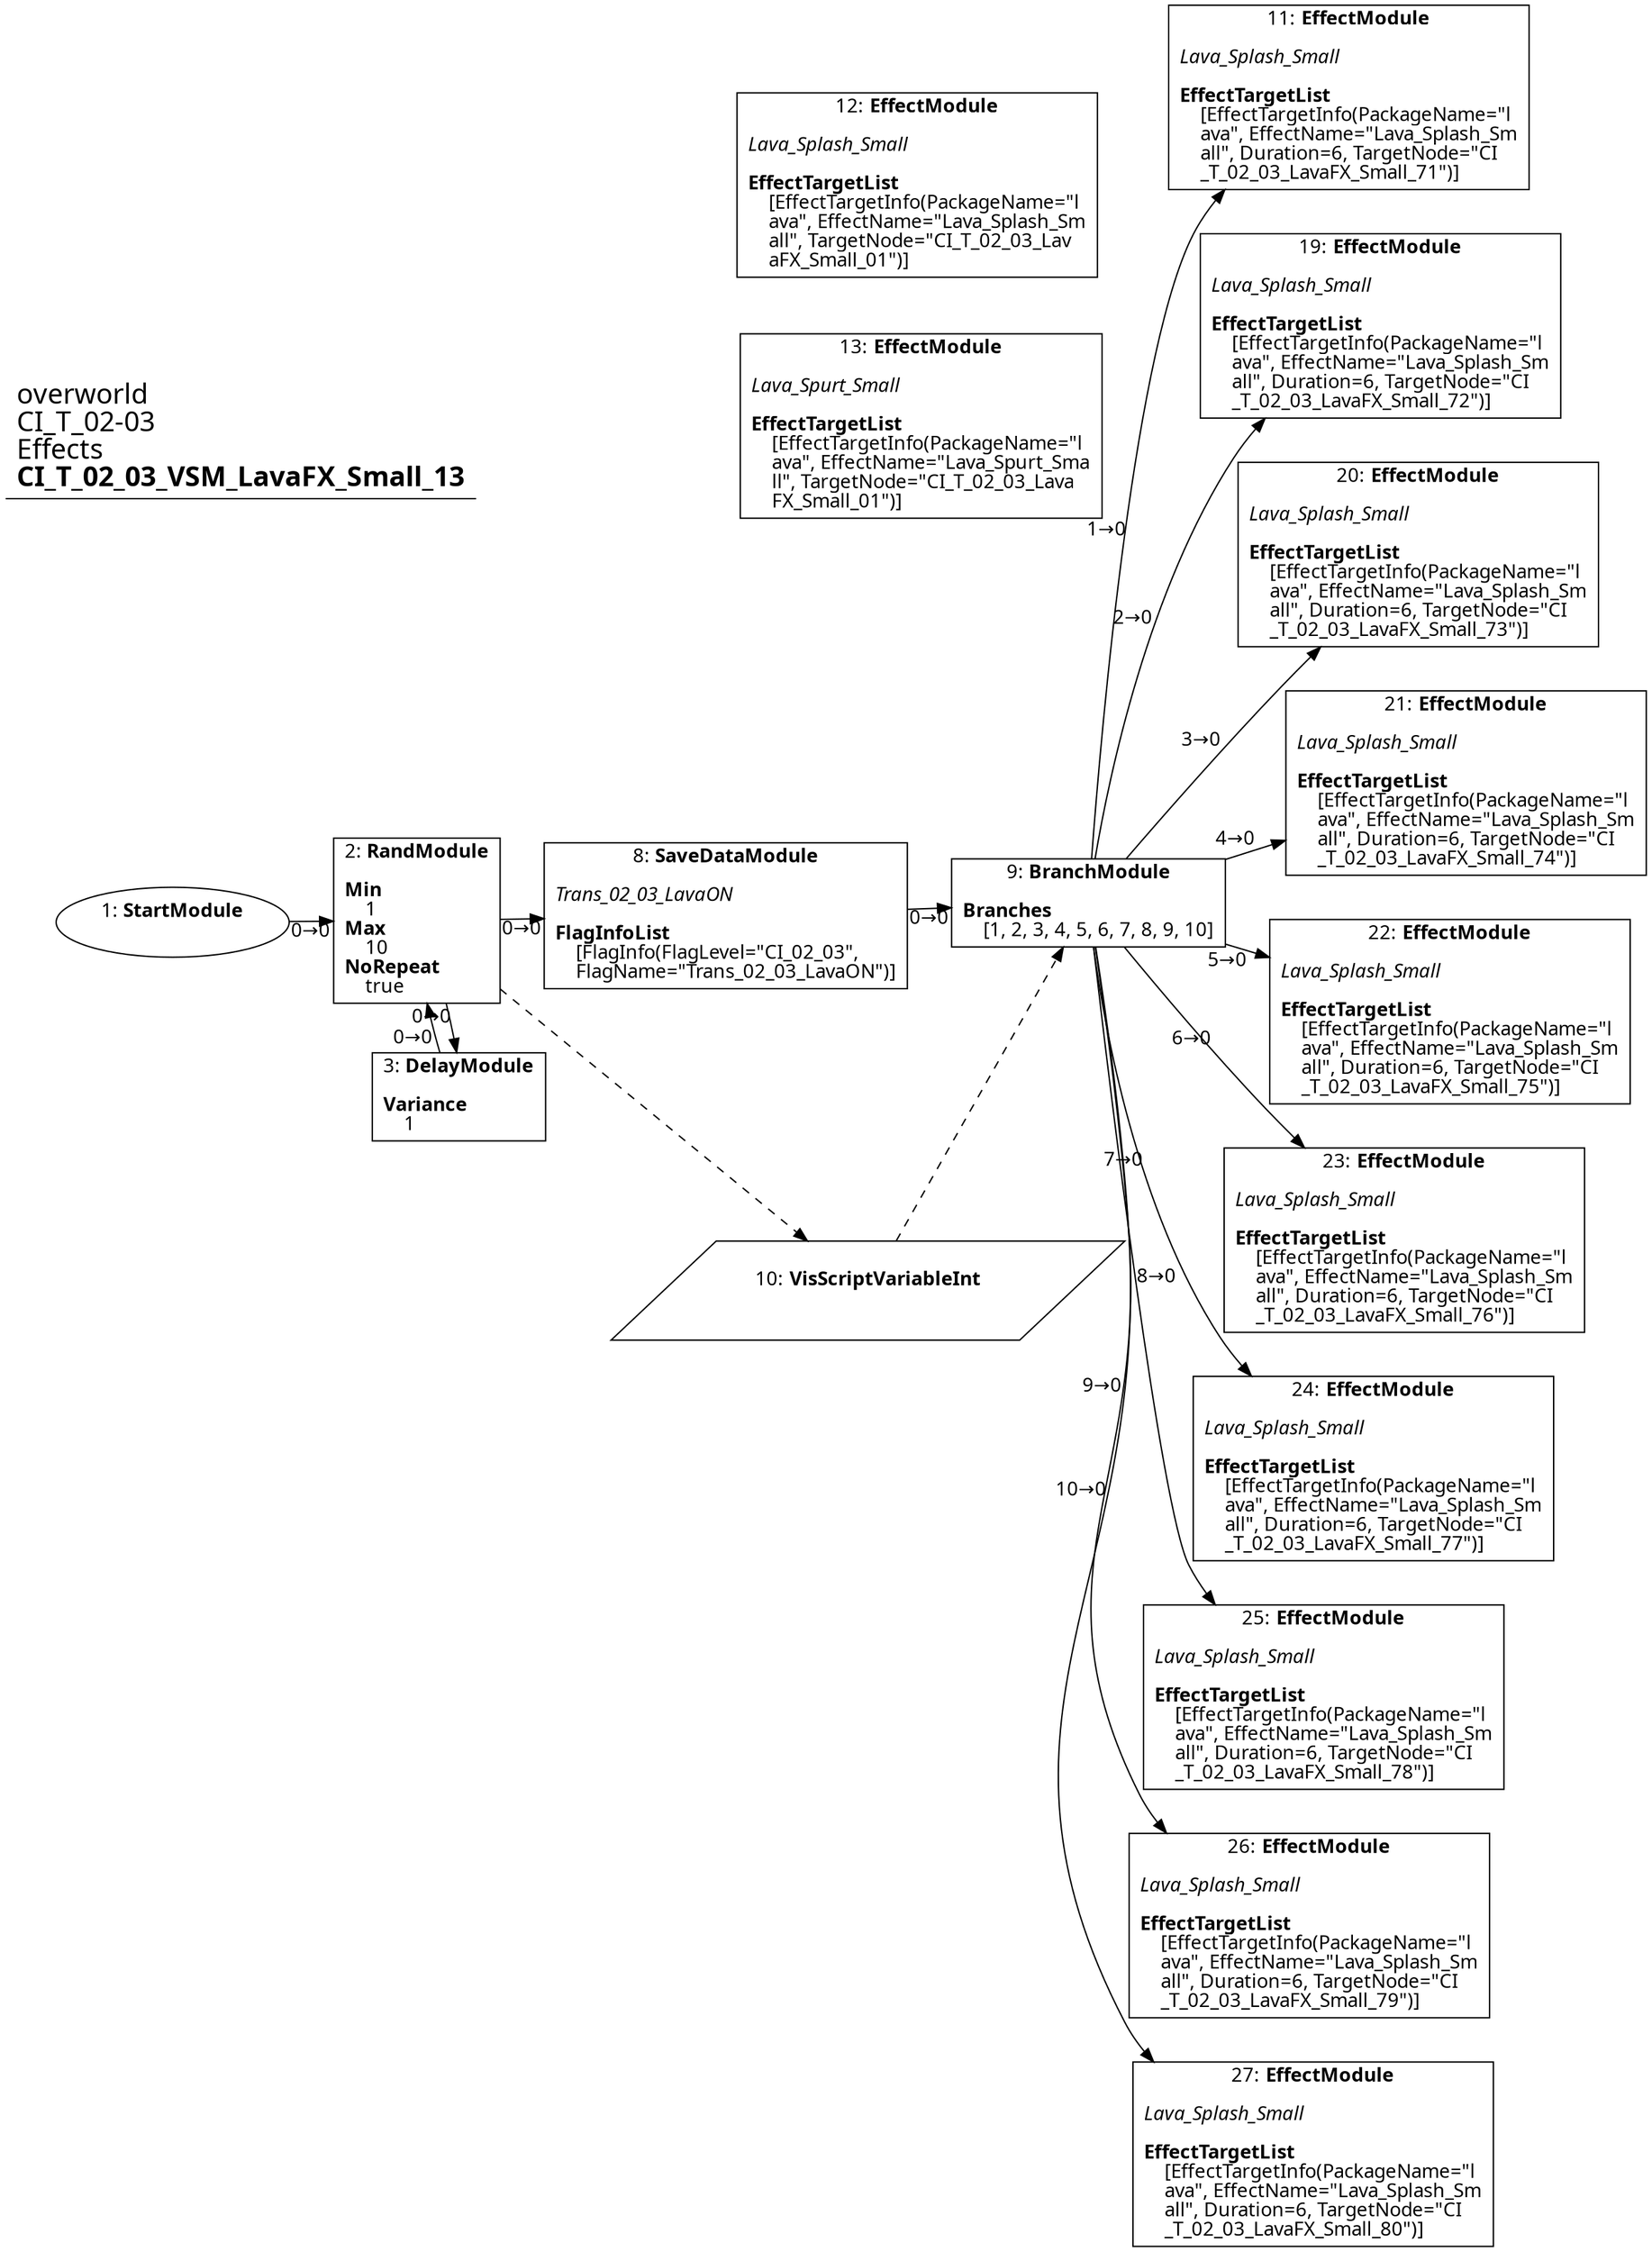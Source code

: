 digraph {
    layout = fdp;
    overlap = prism;
    sep = "+16";
    splines = spline;

    node [ shape = box ];

    graph [ fontname = "Segoe UI" ];
    node [ fontname = "Segoe UI" ];
    edge [ fontname = "Segoe UI" ];

    1 [ label = <1: <b>StartModule</b><br/><br/>> ];
    1 [ shape = oval ]
    1 [ pos = "0.26900002,-0.314!" ];
    1 -> 2 [ label = "0→0" ];

    2 [ label = <2: <b>RandModule</b><br/><br/><b>Min</b><br align="left"/>    1<br align="left"/><b>Max</b><br align="left"/>    10<br align="left"/><b>NoRepeat</b><br align="left"/>    true<br align="left"/>> ];
    2 [ pos = "0.499,-0.314!" ];
    2 -> 8 [ label = "0→0" ];
    2 -> 3 [ label = "0→0" ];
    2 -> 10 [ style = dashed ];

    3 [ label = <3: <b>DelayModule</b><br/><br/><b>Variance</b><br align="left"/>    1<br align="left"/>> ];
    3 [ pos = "0.532,-0.47100002!" ];
    3 -> 2 [ label = "0→0" ];

    8 [ label = <8: <b>SaveDataModule</b><br/><br/><i>Trans_02_03_LavaON<br align="left"/></i><br align="left"/><b>FlagInfoList</b><br align="left"/>    [FlagInfo(FlagLevel=&quot;CI_02_03&quot;, <br align="left"/>    FlagName=&quot;Trans_02_03_LavaON&quot;)]<br align="left"/>> ];
    8 [ pos = "0.735,-0.314!" ];
    8 -> 9 [ label = "0→0" ];

    9 [ label = <9: <b>BranchModule</b><br/><br/><b>Branches</b><br align="left"/>    [1, 2, 3, 4, 5, 6, 7, 8, 9, 10]<br align="left"/>> ];
    9 [ pos = "0.97800004,-0.314!" ];
    9 -> 11 [ label = "1→0" ];
    9 -> 19 [ label = "2→0" ];
    9 -> 20 [ label = "3→0" ];
    9 -> 21 [ label = "4→0" ];
    9 -> 22 [ label = "5→0" ];
    9 -> 23 [ label = "6→0" ];
    9 -> 24 [ label = "7→0" ];
    9 -> 25 [ label = "8→0" ];
    9 -> 26 [ label = "9→0" ];
    9 -> 27 [ label = "10→0" ];
    10 -> 9 [ style = dashed ];

    10 [ label = <10: <b>VisScriptVariableInt</b><br/><br/>> ];
    10 [ shape = parallelogram ]
    10 [ pos = "0.80500007,-0.595!" ];

    11 [ label = <11: <b>EffectModule</b><br/><br/><i>Lava_Splash_Small<br align="left"/></i><br align="left"/><b>EffectTargetList</b><br align="left"/>    [EffectTargetInfo(PackageName=&quot;l<br align="left"/>    ava&quot;, EffectName=&quot;Lava_Splash_Sm<br align="left"/>    all&quot;, Duration=6, TargetNode=&quot;CI<br align="left"/>    _T_02_03_LavaFX_Small_71&quot;)]<br align="left"/>> ];
    11 [ pos = "1.268,0.120000005!" ];

    12 [ label = <12: <b>EffectModule</b><br/><br/><i>Lava_Splash_Small<br align="left"/></i><br align="left"/><b>EffectTargetList</b><br align="left"/>    [EffectTargetInfo(PackageName=&quot;l<br align="left"/>    ava&quot;, EffectName=&quot;Lava_Splash_Sm<br align="left"/>    all&quot;, TargetNode=&quot;CI_T_02_03_Lav<br align="left"/>    aFX_Small_01&quot;)]<br align="left"/>> ];
    12 [ pos = "0.96700007,0.133!" ];

    13 [ label = <13: <b>EffectModule</b><br/><br/><i>Lava_Spurt_Small<br align="left"/></i><br align="left"/><b>EffectTargetList</b><br align="left"/>    [EffectTargetInfo(PackageName=&quot;l<br align="left"/>    ava&quot;, EffectName=&quot;Lava_Spurt_Sma<br align="left"/>    ll&quot;, TargetNode=&quot;CI_T_02_03_Lava<br align="left"/>    FX_Small_01&quot;)]<br align="left"/>> ];
    13 [ pos = "0.96700007,0.003!" ];

    19 [ label = <19: <b>EffectModule</b><br/><br/><i>Lava_Splash_Small<br align="left"/></i><br align="left"/><b>EffectTargetList</b><br align="left"/>    [EffectTargetInfo(PackageName=&quot;l<br align="left"/>    ava&quot;, EffectName=&quot;Lava_Splash_Sm<br align="left"/>    all&quot;, Duration=6, TargetNode=&quot;CI<br align="left"/>    _T_02_03_LavaFX_Small_72&quot;)]<br align="left"/>> ];
    19 [ pos = "1.269,-0.003!" ];

    20 [ label = <20: <b>EffectModule</b><br/><br/><i>Lava_Splash_Small<br align="left"/></i><br align="left"/><b>EffectTargetList</b><br align="left"/>    [EffectTargetInfo(PackageName=&quot;l<br align="left"/>    ava&quot;, EffectName=&quot;Lava_Splash_Sm<br align="left"/>    all&quot;, Duration=6, TargetNode=&quot;CI<br align="left"/>    _T_02_03_LavaFX_Small_73&quot;)]<br align="left"/>> ];
    20 [ pos = "1.2700001,-0.128!" ];

    21 [ label = <21: <b>EffectModule</b><br/><br/><i>Lava_Splash_Small<br align="left"/></i><br align="left"/><b>EffectTargetList</b><br align="left"/>    [EffectTargetInfo(PackageName=&quot;l<br align="left"/>    ava&quot;, EffectName=&quot;Lava_Splash_Sm<br align="left"/>    all&quot;, Duration=6, TargetNode=&quot;CI<br align="left"/>    _T_02_03_LavaFX_Small_74&quot;)]<br align="left"/>> ];
    21 [ pos = "1.2700001,-0.256!" ];

    22 [ label = <22: <b>EffectModule</b><br/><br/><i>Lava_Splash_Small<br align="left"/></i><br align="left"/><b>EffectTargetList</b><br align="left"/>    [EffectTargetInfo(PackageName=&quot;l<br align="left"/>    ava&quot;, EffectName=&quot;Lava_Splash_Sm<br align="left"/>    all&quot;, Duration=6, TargetNode=&quot;CI<br align="left"/>    _T_02_03_LavaFX_Small_75&quot;)]<br align="left"/>> ];
    22 [ pos = "1.269,-0.37800002!" ];

    23 [ label = <23: <b>EffectModule</b><br/><br/><i>Lava_Splash_Small<br align="left"/></i><br align="left"/><b>EffectTargetList</b><br align="left"/>    [EffectTargetInfo(PackageName=&quot;l<br align="left"/>    ava&quot;, EffectName=&quot;Lava_Splash_Sm<br align="left"/>    all&quot;, Duration=6, TargetNode=&quot;CI<br align="left"/>    _T_02_03_LavaFX_Small_76&quot;)]<br align="left"/>> ];
    23 [ pos = "1.2700001,-0.504!" ];

    24 [ label = <24: <b>EffectModule</b><br/><br/><i>Lava_Splash_Small<br align="left"/></i><br align="left"/><b>EffectTargetList</b><br align="left"/>    [EffectTargetInfo(PackageName=&quot;l<br align="left"/>    ava&quot;, EffectName=&quot;Lava_Splash_Sm<br align="left"/>    all&quot;, Duration=6, TargetNode=&quot;CI<br align="left"/>    _T_02_03_LavaFX_Small_77&quot;)]<br align="left"/>> ];
    24 [ pos = "1.273,-0.629!" ];

    25 [ label = <25: <b>EffectModule</b><br/><br/><i>Lava_Splash_Small<br align="left"/></i><br align="left"/><b>EffectTargetList</b><br align="left"/>    [EffectTargetInfo(PackageName=&quot;l<br align="left"/>    ava&quot;, EffectName=&quot;Lava_Splash_Sm<br align="left"/>    all&quot;, Duration=6, TargetNode=&quot;CI<br align="left"/>    _T_02_03_LavaFX_Small_78&quot;)]<br align="left"/>> ];
    25 [ pos = "1.274,-0.754!" ];

    26 [ label = <26: <b>EffectModule</b><br/><br/><i>Lava_Splash_Small<br align="left"/></i><br align="left"/><b>EffectTargetList</b><br align="left"/>    [EffectTargetInfo(PackageName=&quot;l<br align="left"/>    ava&quot;, EffectName=&quot;Lava_Splash_Sm<br align="left"/>    all&quot;, Duration=6, TargetNode=&quot;CI<br align="left"/>    _T_02_03_LavaFX_Small_79&quot;)]<br align="left"/>> ];
    26 [ pos = "1.274,-0.882!" ];

    27 [ label = <27: <b>EffectModule</b><br/><br/><i>Lava_Splash_Small<br align="left"/></i><br align="left"/><b>EffectTargetList</b><br align="left"/>    [EffectTargetInfo(PackageName=&quot;l<br align="left"/>    ava&quot;, EffectName=&quot;Lava_Splash_Sm<br align="left"/>    all&quot;, Duration=6, TargetNode=&quot;CI<br align="left"/>    _T_02_03_LavaFX_Small_80&quot;)]<br align="left"/>> ];
    27 [ pos = "1.2750001,-1.0040001!" ];

    title [ pos = "0.268,0.134!" ];
    title [ shape = underline ];
    title [ label = <<font point-size="20">overworld<br align="left"/>CI_T_02-03<br align="left"/>Effects<br align="left"/><b>CI_T_02_03_VSM_LavaFX_Small_13</b><br align="left"/></font>> ];
}

